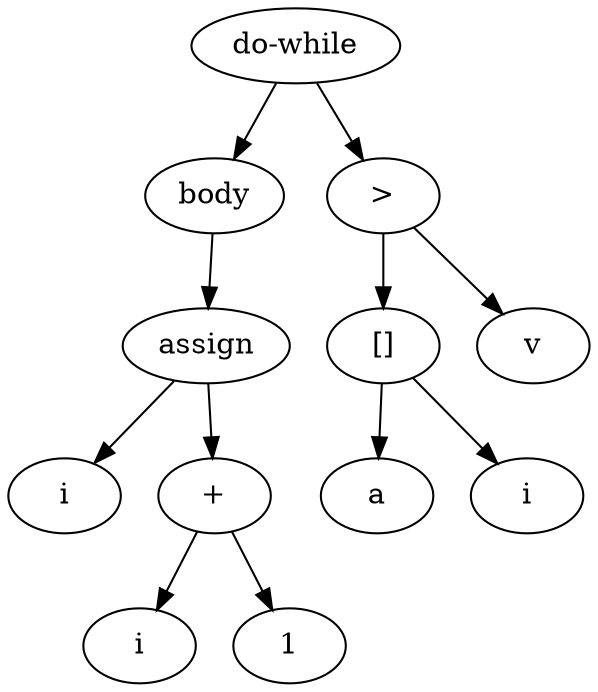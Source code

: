 digraph ast {
    "do-while" -> body;
    "do-while" -> ">";
    body -> assign;
    assign -> i;
    assign -> "+";
    "+" -> i2;
    "+" -> "1";
    ">" -> "[]";
    ">" -> v;
    "[]" -> a;
    "[]" -> i3;

    i2 [label="i"];
    i3 [label="i"];
}